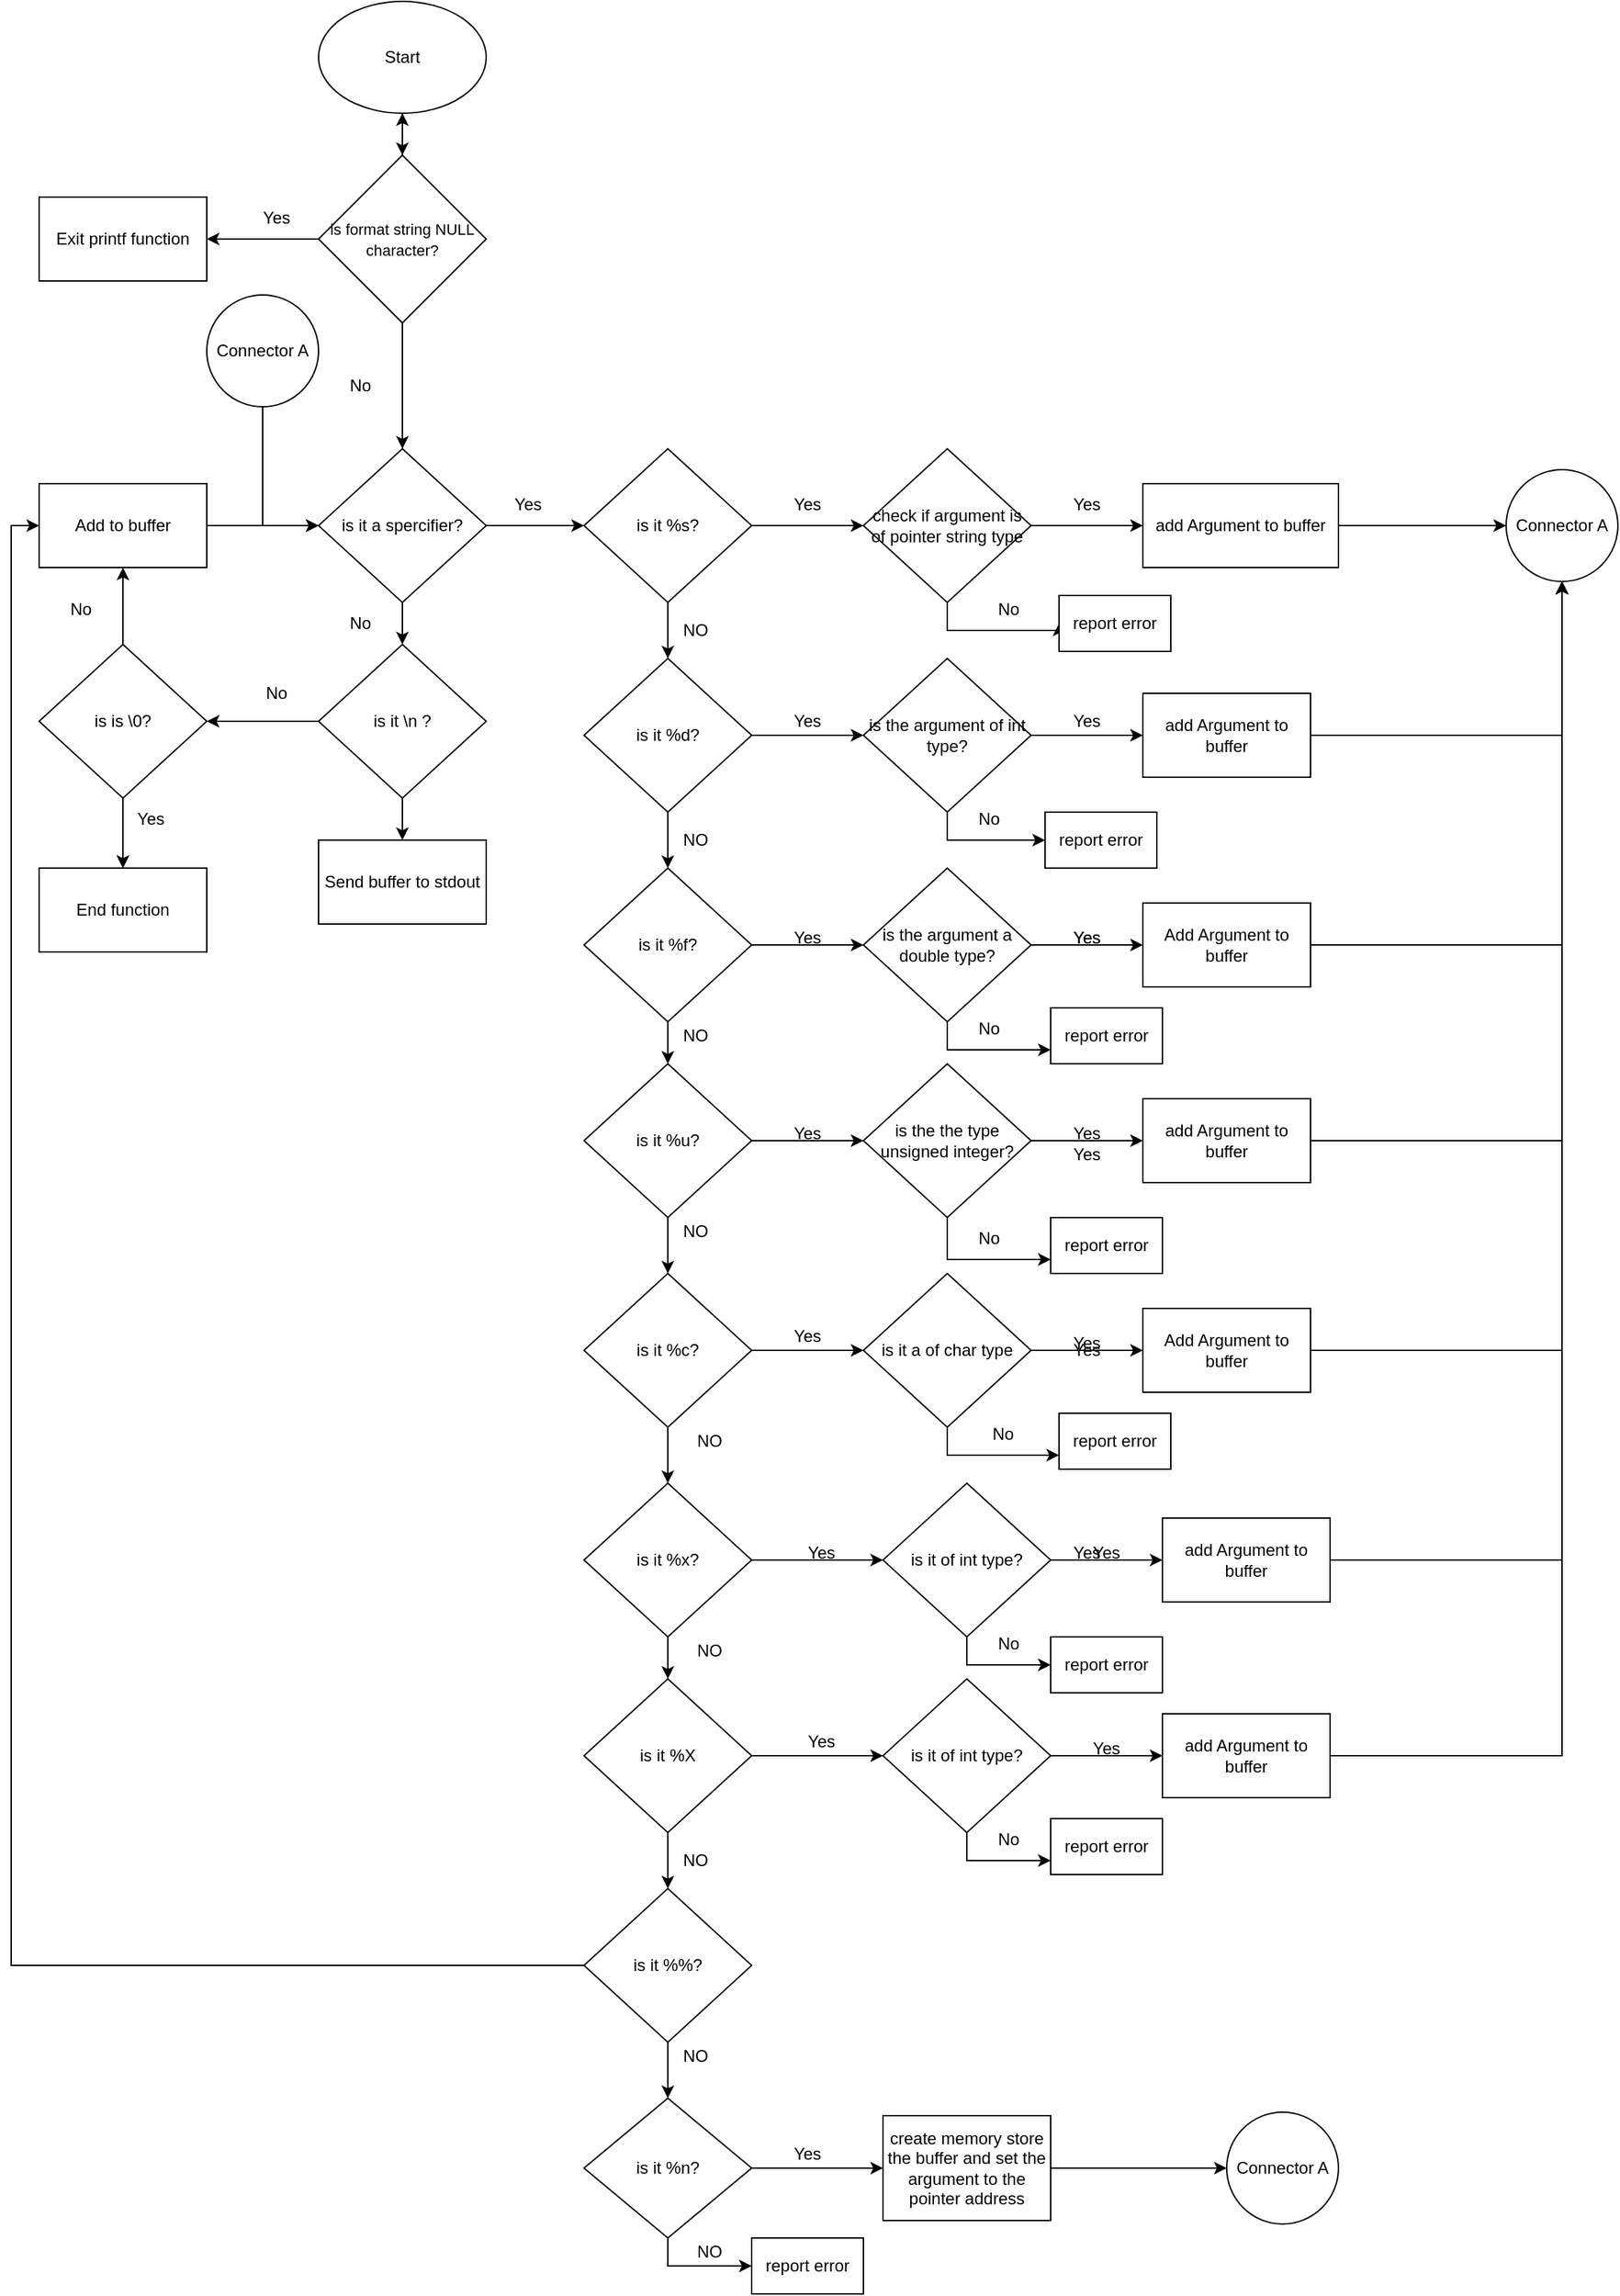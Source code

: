 <mxfile version="21.5.0" type="github">
  <diagram name="Page-1" id="Jt886_QvD0P6Ofsd677j">
    <mxGraphModel dx="1364" dy="795" grid="1" gridSize="10" guides="1" tooltips="1" connect="1" arrows="1" fold="1" page="1" pageScale="1" pageWidth="850" pageHeight="1100" math="0" shadow="0">
      <root>
        <mxCell id="0" />
        <mxCell id="1" parent="0" />
        <mxCell id="RAqRMx-kZ3DzzNGbXhLO-74" value="" style="edgeStyle=orthogonalEdgeStyle;rounded=0;orthogonalLoop=1;jettySize=auto;html=1;" edge="1" parent="1" source="RAqRMx-kZ3DzzNGbXhLO-2" target="RAqRMx-kZ3DzzNGbXhLO-73">
          <mxGeometry relative="1" as="geometry" />
        </mxCell>
        <mxCell id="RAqRMx-kZ3DzzNGbXhLO-2" value="Start" style="ellipse;whiteSpace=wrap;html=1;" vertex="1" parent="1">
          <mxGeometry x="270" y="80" width="120" height="80" as="geometry" />
        </mxCell>
        <mxCell id="RAqRMx-kZ3DzzNGbXhLO-38" value="" style="edgeStyle=orthogonalEdgeStyle;rounded=0;orthogonalLoop=1;jettySize=auto;html=1;" edge="1" parent="1" source="RAqRMx-kZ3DzzNGbXhLO-6" target="RAqRMx-kZ3DzzNGbXhLO-9">
          <mxGeometry relative="1" as="geometry" />
        </mxCell>
        <mxCell id="RAqRMx-kZ3DzzNGbXhLO-58" value="" style="edgeStyle=orthogonalEdgeStyle;rounded=0;orthogonalLoop=1;jettySize=auto;html=1;" edge="1" parent="1" source="RAqRMx-kZ3DzzNGbXhLO-6" target="RAqRMx-kZ3DzzNGbXhLO-57">
          <mxGeometry relative="1" as="geometry" />
        </mxCell>
        <mxCell id="RAqRMx-kZ3DzzNGbXhLO-6" value="is it %s?" style="rhombus;whiteSpace=wrap;html=1;rounded=0;" vertex="1" parent="1">
          <mxGeometry x="460" y="400" width="120" height="110" as="geometry" />
        </mxCell>
        <mxCell id="RAqRMx-kZ3DzzNGbXhLO-39" value="" style="edgeStyle=orthogonalEdgeStyle;rounded=0;orthogonalLoop=1;jettySize=auto;html=1;" edge="1" parent="1" source="RAqRMx-kZ3DzzNGbXhLO-9" target="RAqRMx-kZ3DzzNGbXhLO-10">
          <mxGeometry relative="1" as="geometry" />
        </mxCell>
        <mxCell id="RAqRMx-kZ3DzzNGbXhLO-63" value="" style="edgeStyle=orthogonalEdgeStyle;rounded=0;orthogonalLoop=1;jettySize=auto;html=1;" edge="1" parent="1" source="RAqRMx-kZ3DzzNGbXhLO-9" target="RAqRMx-kZ3DzzNGbXhLO-62">
          <mxGeometry relative="1" as="geometry" />
        </mxCell>
        <mxCell id="RAqRMx-kZ3DzzNGbXhLO-9" value="is it %d?" style="rhombus;whiteSpace=wrap;html=1;rounded=0;" vertex="1" parent="1">
          <mxGeometry x="460" y="550" width="120" height="110" as="geometry" />
        </mxCell>
        <mxCell id="RAqRMx-kZ3DzzNGbXhLO-40" value="" style="edgeStyle=orthogonalEdgeStyle;rounded=0;orthogonalLoop=1;jettySize=auto;html=1;" edge="1" parent="1" source="RAqRMx-kZ3DzzNGbXhLO-10" target="RAqRMx-kZ3DzzNGbXhLO-12">
          <mxGeometry relative="1" as="geometry" />
        </mxCell>
        <mxCell id="RAqRMx-kZ3DzzNGbXhLO-65" value="" style="edgeStyle=orthogonalEdgeStyle;rounded=0;orthogonalLoop=1;jettySize=auto;html=1;" edge="1" parent="1" source="RAqRMx-kZ3DzzNGbXhLO-10" target="RAqRMx-kZ3DzzNGbXhLO-64">
          <mxGeometry relative="1" as="geometry" />
        </mxCell>
        <mxCell id="RAqRMx-kZ3DzzNGbXhLO-10" value="is it %f?" style="rhombus;whiteSpace=wrap;html=1;rounded=0;" vertex="1" parent="1">
          <mxGeometry x="460" y="700" width="120" height="110" as="geometry" />
        </mxCell>
        <mxCell id="RAqRMx-kZ3DzzNGbXhLO-37" value="" style="edgeStyle=orthogonalEdgeStyle;rounded=0;orthogonalLoop=1;jettySize=auto;html=1;" edge="1" parent="1" source="RAqRMx-kZ3DzzNGbXhLO-12" target="RAqRMx-kZ3DzzNGbXhLO-36">
          <mxGeometry relative="1" as="geometry" />
        </mxCell>
        <mxCell id="RAqRMx-kZ3DzzNGbXhLO-67" value="" style="edgeStyle=orthogonalEdgeStyle;rounded=0;orthogonalLoop=1;jettySize=auto;html=1;" edge="1" parent="1" source="RAqRMx-kZ3DzzNGbXhLO-12" target="RAqRMx-kZ3DzzNGbXhLO-66">
          <mxGeometry relative="1" as="geometry" />
        </mxCell>
        <mxCell id="RAqRMx-kZ3DzzNGbXhLO-12" value="is it %u?" style="rhombus;whiteSpace=wrap;html=1;rounded=0;" vertex="1" parent="1">
          <mxGeometry x="460" y="840" width="120" height="110" as="geometry" />
        </mxCell>
        <mxCell id="RAqRMx-kZ3DzzNGbXhLO-18" value="" style="edgeStyle=orthogonalEdgeStyle;rounded=0;orthogonalLoop=1;jettySize=auto;html=1;" edge="1" parent="1" source="RAqRMx-kZ3DzzNGbXhLO-13" target="RAqRMx-kZ3DzzNGbXhLO-17">
          <mxGeometry relative="1" as="geometry" />
        </mxCell>
        <mxCell id="RAqRMx-kZ3DzzNGbXhLO-106" style="edgeStyle=orthogonalEdgeStyle;rounded=0;orthogonalLoop=1;jettySize=auto;html=1;exitX=1;exitY=0.5;exitDx=0;exitDy=0;entryX=0;entryY=0.5;entryDx=0;entryDy=0;" edge="1" parent="1" source="RAqRMx-kZ3DzzNGbXhLO-13" target="RAqRMx-kZ3DzzNGbXhLO-6">
          <mxGeometry relative="1" as="geometry" />
        </mxCell>
        <mxCell id="RAqRMx-kZ3DzzNGbXhLO-13" value="is it a spercifier?" style="rhombus;whiteSpace=wrap;html=1;rounded=0;" vertex="1" parent="1">
          <mxGeometry x="270" y="400" width="120" height="110" as="geometry" />
        </mxCell>
        <mxCell id="RAqRMx-kZ3DzzNGbXhLO-20" value="" style="edgeStyle=orthogonalEdgeStyle;rounded=0;orthogonalLoop=1;jettySize=auto;html=1;" edge="1" parent="1" source="RAqRMx-kZ3DzzNGbXhLO-17" target="RAqRMx-kZ3DzzNGbXhLO-19">
          <mxGeometry relative="1" as="geometry" />
        </mxCell>
        <mxCell id="RAqRMx-kZ3DzzNGbXhLO-34" value="" style="edgeStyle=orthogonalEdgeStyle;rounded=0;orthogonalLoop=1;jettySize=auto;html=1;" edge="1" parent="1" source="RAqRMx-kZ3DzzNGbXhLO-17" target="RAqRMx-kZ3DzzNGbXhLO-33">
          <mxGeometry relative="1" as="geometry" />
        </mxCell>
        <mxCell id="RAqRMx-kZ3DzzNGbXhLO-17" value="&lt;div&gt;is it \n ?&lt;/div&gt;" style="rhombus;whiteSpace=wrap;html=1;rounded=0;" vertex="1" parent="1">
          <mxGeometry x="270" y="540" width="120" height="110" as="geometry" />
        </mxCell>
        <mxCell id="RAqRMx-kZ3DzzNGbXhLO-24" value="" style="edgeStyle=orthogonalEdgeStyle;rounded=0;orthogonalLoop=1;jettySize=auto;html=1;" edge="1" parent="1" source="RAqRMx-kZ3DzzNGbXhLO-19" target="RAqRMx-kZ3DzzNGbXhLO-23">
          <mxGeometry relative="1" as="geometry" />
        </mxCell>
        <mxCell id="RAqRMx-kZ3DzzNGbXhLO-30" value="" style="edgeStyle=orthogonalEdgeStyle;rounded=0;orthogonalLoop=1;jettySize=auto;html=1;" edge="1" parent="1" source="RAqRMx-kZ3DzzNGbXhLO-19" target="RAqRMx-kZ3DzzNGbXhLO-29">
          <mxGeometry relative="1" as="geometry" />
        </mxCell>
        <mxCell id="RAqRMx-kZ3DzzNGbXhLO-88" value="" style="edgeStyle=orthogonalEdgeStyle;rounded=0;orthogonalLoop=1;jettySize=auto;html=1;" edge="1" parent="1" source="RAqRMx-kZ3DzzNGbXhLO-19" target="RAqRMx-kZ3DzzNGbXhLO-29">
          <mxGeometry relative="1" as="geometry" />
        </mxCell>
        <mxCell id="RAqRMx-kZ3DzzNGbXhLO-19" value="is is \0?" style="rhombus;whiteSpace=wrap;html=1;rounded=0;" vertex="1" parent="1">
          <mxGeometry x="70" y="540" width="120" height="110" as="geometry" />
        </mxCell>
        <mxCell id="RAqRMx-kZ3DzzNGbXhLO-22" value="No" style="text;html=1;strokeColor=none;fillColor=none;align=center;verticalAlign=middle;whiteSpace=wrap;rounded=0;" vertex="1" parent="1">
          <mxGeometry x="270" y="510" width="60" height="30" as="geometry" />
        </mxCell>
        <mxCell id="RAqRMx-kZ3DzzNGbXhLO-25" value="" style="edgeStyle=orthogonalEdgeStyle;rounded=0;orthogonalLoop=1;jettySize=auto;html=1;" edge="1" parent="1" source="RAqRMx-kZ3DzzNGbXhLO-23" target="RAqRMx-kZ3DzzNGbXhLO-13">
          <mxGeometry relative="1" as="geometry" />
        </mxCell>
        <mxCell id="RAqRMx-kZ3DzzNGbXhLO-23" value="Add to buffer" style="rounded=0;whiteSpace=wrap;html=1;" vertex="1" parent="1">
          <mxGeometry x="70" y="425" width="120" height="60" as="geometry" />
        </mxCell>
        <mxCell id="RAqRMx-kZ3DzzNGbXhLO-26" value="No" style="text;html=1;strokeColor=none;fillColor=none;align=center;verticalAlign=middle;whiteSpace=wrap;rounded=0;" vertex="1" parent="1">
          <mxGeometry x="210" y="560" width="60" height="30" as="geometry" />
        </mxCell>
        <mxCell id="RAqRMx-kZ3DzzNGbXhLO-29" value="End function" style="whiteSpace=wrap;html=1;rounded=0;" vertex="1" parent="1">
          <mxGeometry x="70" y="700" width="120" height="60" as="geometry" />
        </mxCell>
        <mxCell id="RAqRMx-kZ3DzzNGbXhLO-31" value="Yes" style="text;html=1;strokeColor=none;fillColor=none;align=center;verticalAlign=middle;whiteSpace=wrap;rounded=0;" vertex="1" parent="1">
          <mxGeometry x="120" y="650" width="60" height="30" as="geometry" />
        </mxCell>
        <mxCell id="RAqRMx-kZ3DzzNGbXhLO-32" value="No" style="text;html=1;strokeColor=none;fillColor=none;align=center;verticalAlign=middle;whiteSpace=wrap;rounded=0;" vertex="1" parent="1">
          <mxGeometry x="70" y="500" width="60" height="30" as="geometry" />
        </mxCell>
        <mxCell id="RAqRMx-kZ3DzzNGbXhLO-33" value="Send buffer to stdout" style="whiteSpace=wrap;html=1;rounded=0;" vertex="1" parent="1">
          <mxGeometry x="270" y="680" width="120" height="60" as="geometry" />
        </mxCell>
        <mxCell id="RAqRMx-kZ3DzzNGbXhLO-42" value="" style="edgeStyle=orthogonalEdgeStyle;rounded=0;orthogonalLoop=1;jettySize=auto;html=1;" edge="1" parent="1" source="RAqRMx-kZ3DzzNGbXhLO-36" target="RAqRMx-kZ3DzzNGbXhLO-41">
          <mxGeometry relative="1" as="geometry" />
        </mxCell>
        <mxCell id="RAqRMx-kZ3DzzNGbXhLO-91" value="" style="edgeStyle=orthogonalEdgeStyle;rounded=0;orthogonalLoop=1;jettySize=auto;html=1;" edge="1" parent="1" source="RAqRMx-kZ3DzzNGbXhLO-36" target="RAqRMx-kZ3DzzNGbXhLO-90">
          <mxGeometry relative="1" as="geometry" />
        </mxCell>
        <mxCell id="RAqRMx-kZ3DzzNGbXhLO-36" value="is it %c?" style="rhombus;whiteSpace=wrap;html=1;rounded=0;" vertex="1" parent="1">
          <mxGeometry x="460" y="990" width="120" height="110" as="geometry" />
        </mxCell>
        <mxCell id="RAqRMx-kZ3DzzNGbXhLO-44" value="" style="edgeStyle=orthogonalEdgeStyle;rounded=0;orthogonalLoop=1;jettySize=auto;html=1;" edge="1" parent="1" source="RAqRMx-kZ3DzzNGbXhLO-41" target="RAqRMx-kZ3DzzNGbXhLO-43">
          <mxGeometry relative="1" as="geometry" />
        </mxCell>
        <mxCell id="RAqRMx-kZ3DzzNGbXhLO-93" value="" style="edgeStyle=orthogonalEdgeStyle;rounded=0;orthogonalLoop=1;jettySize=auto;html=1;" edge="1" parent="1" source="RAqRMx-kZ3DzzNGbXhLO-41" target="RAqRMx-kZ3DzzNGbXhLO-92">
          <mxGeometry relative="1" as="geometry" />
        </mxCell>
        <mxCell id="RAqRMx-kZ3DzzNGbXhLO-41" value="is it %x?" style="rhombus;whiteSpace=wrap;html=1;rounded=0;" vertex="1" parent="1">
          <mxGeometry x="460" y="1140" width="120" height="110" as="geometry" />
        </mxCell>
        <mxCell id="RAqRMx-kZ3DzzNGbXhLO-46" value="" style="edgeStyle=orthogonalEdgeStyle;rounded=0;orthogonalLoop=1;jettySize=auto;html=1;" edge="1" parent="1" source="RAqRMx-kZ3DzzNGbXhLO-43" target="RAqRMx-kZ3DzzNGbXhLO-45">
          <mxGeometry relative="1" as="geometry" />
        </mxCell>
        <mxCell id="RAqRMx-kZ3DzzNGbXhLO-95" value="" style="edgeStyle=orthogonalEdgeStyle;rounded=0;orthogonalLoop=1;jettySize=auto;html=1;" edge="1" parent="1" source="RAqRMx-kZ3DzzNGbXhLO-43" target="RAqRMx-kZ3DzzNGbXhLO-94">
          <mxGeometry relative="1" as="geometry" />
        </mxCell>
        <mxCell id="RAqRMx-kZ3DzzNGbXhLO-43" value="is it %X" style="rhombus;whiteSpace=wrap;html=1;rounded=0;" vertex="1" parent="1">
          <mxGeometry x="460" y="1280" width="120" height="110" as="geometry" />
        </mxCell>
        <mxCell id="RAqRMx-kZ3DzzNGbXhLO-48" value="" style="edgeStyle=orthogonalEdgeStyle;rounded=0;orthogonalLoop=1;jettySize=auto;html=1;" edge="1" parent="1" source="RAqRMx-kZ3DzzNGbXhLO-45" target="RAqRMx-kZ3DzzNGbXhLO-47">
          <mxGeometry relative="1" as="geometry" />
        </mxCell>
        <mxCell id="RAqRMx-kZ3DzzNGbXhLO-190" style="edgeStyle=orthogonalEdgeStyle;rounded=0;orthogonalLoop=1;jettySize=auto;html=1;exitX=0;exitY=0.5;exitDx=0;exitDy=0;entryX=0;entryY=0.5;entryDx=0;entryDy=0;" edge="1" parent="1" source="RAqRMx-kZ3DzzNGbXhLO-45" target="RAqRMx-kZ3DzzNGbXhLO-23">
          <mxGeometry relative="1" as="geometry" />
        </mxCell>
        <mxCell id="RAqRMx-kZ3DzzNGbXhLO-45" value="is it %%?" style="rhombus;whiteSpace=wrap;html=1;rounded=0;" vertex="1" parent="1">
          <mxGeometry x="460" y="1430" width="120" height="110" as="geometry" />
        </mxCell>
        <mxCell id="RAqRMx-kZ3DzzNGbXhLO-99" value="" style="edgeStyle=orthogonalEdgeStyle;rounded=0;orthogonalLoop=1;jettySize=auto;html=1;" edge="1" parent="1" source="RAqRMx-kZ3DzzNGbXhLO-47" target="RAqRMx-kZ3DzzNGbXhLO-98">
          <mxGeometry relative="1" as="geometry" />
        </mxCell>
        <mxCell id="RAqRMx-kZ3DzzNGbXhLO-176" style="edgeStyle=orthogonalEdgeStyle;rounded=0;orthogonalLoop=1;jettySize=auto;html=1;exitX=0.5;exitY=1;exitDx=0;exitDy=0;entryX=0;entryY=0.5;entryDx=0;entryDy=0;" edge="1" parent="1" source="RAqRMx-kZ3DzzNGbXhLO-47" target="RAqRMx-kZ3DzzNGbXhLO-175">
          <mxGeometry relative="1" as="geometry" />
        </mxCell>
        <mxCell id="RAqRMx-kZ3DzzNGbXhLO-47" value="is it %n?" style="rhombus;whiteSpace=wrap;html=1;rounded=0;" vertex="1" parent="1">
          <mxGeometry x="460" y="1580" width="120" height="100" as="geometry" />
        </mxCell>
        <mxCell id="RAqRMx-kZ3DzzNGbXhLO-49" value="NO" style="rhombus;whiteSpace=wrap;html=1;fillColor=none;strokeColor=none;gradientColor=none;rounded=0;" vertex="1" parent="1">
          <mxGeometry x="510" y="520" width="60" height="20" as="geometry" />
        </mxCell>
        <mxCell id="RAqRMx-kZ3DzzNGbXhLO-50" value="NO" style="rhombus;whiteSpace=wrap;html=1;fillColor=none;strokeColor=none;gradientColor=none;rounded=0;" vertex="1" parent="1">
          <mxGeometry x="510" y="670" width="60" height="20" as="geometry" />
        </mxCell>
        <mxCell id="RAqRMx-kZ3DzzNGbXhLO-51" value="NO" style="rhombus;whiteSpace=wrap;html=1;fillColor=none;strokeColor=none;gradientColor=none;rounded=0;" vertex="1" parent="1">
          <mxGeometry x="510" y="810" width="60" height="20" as="geometry" />
        </mxCell>
        <mxCell id="RAqRMx-kZ3DzzNGbXhLO-52" value="NO" style="rhombus;whiteSpace=wrap;html=1;fillColor=none;strokeColor=none;gradientColor=none;rounded=0;" vertex="1" parent="1">
          <mxGeometry x="510" y="950" width="60" height="20" as="geometry" />
        </mxCell>
        <mxCell id="RAqRMx-kZ3DzzNGbXhLO-53" value="NO" style="rhombus;whiteSpace=wrap;html=1;fillColor=none;strokeColor=none;gradientColor=none;rounded=0;" vertex="1" parent="1">
          <mxGeometry x="520" y="1100" width="60" height="20" as="geometry" />
        </mxCell>
        <mxCell id="RAqRMx-kZ3DzzNGbXhLO-54" value="NO" style="rhombus;whiteSpace=wrap;html=1;fillColor=none;strokeColor=none;gradientColor=none;rounded=0;" vertex="1" parent="1">
          <mxGeometry x="520" y="1250" width="60" height="20" as="geometry" />
        </mxCell>
        <mxCell id="RAqRMx-kZ3DzzNGbXhLO-55" value="NO" style="rhombus;whiteSpace=wrap;html=1;fillColor=none;strokeColor=none;gradientColor=none;rounded=0;" vertex="1" parent="1">
          <mxGeometry x="510" y="1400" width="60" height="20" as="geometry" />
        </mxCell>
        <mxCell id="RAqRMx-kZ3DzzNGbXhLO-56" value="NO" style="rhombus;whiteSpace=wrap;html=1;fillColor=none;strokeColor=none;gradientColor=none;rounded=0;" vertex="1" parent="1">
          <mxGeometry x="510" y="1540" width="60" height="20" as="geometry" />
        </mxCell>
        <mxCell id="RAqRMx-kZ3DzzNGbXhLO-111" style="edgeStyle=orthogonalEdgeStyle;rounded=0;orthogonalLoop=1;jettySize=auto;html=1;exitX=0.5;exitY=1;exitDx=0;exitDy=0;entryX=0;entryY=0.5;entryDx=0;entryDy=0;" edge="1" parent="1" source="RAqRMx-kZ3DzzNGbXhLO-57" target="RAqRMx-kZ3DzzNGbXhLO-110">
          <mxGeometry relative="1" as="geometry">
            <mxPoint x="770" y="530" as="targetPoint" />
          </mxGeometry>
        </mxCell>
        <mxCell id="RAqRMx-kZ3DzzNGbXhLO-140" value="" style="edgeStyle=orthogonalEdgeStyle;rounded=0;orthogonalLoop=1;jettySize=auto;html=1;" edge="1" parent="1" source="RAqRMx-kZ3DzzNGbXhLO-57" target="RAqRMx-kZ3DzzNGbXhLO-139">
          <mxGeometry relative="1" as="geometry" />
        </mxCell>
        <mxCell id="RAqRMx-kZ3DzzNGbXhLO-57" value="check if argument is of pointer string type" style="rhombus;whiteSpace=wrap;html=1;rounded=0;" vertex="1" parent="1">
          <mxGeometry x="660" y="400" width="120" height="110" as="geometry" />
        </mxCell>
        <mxCell id="RAqRMx-kZ3DzzNGbXhLO-61" value="Yes" style="text;html=1;strokeColor=none;fillColor=none;align=center;verticalAlign=middle;whiteSpace=wrap;rounded=0;" vertex="1" parent="1">
          <mxGeometry x="590" y="430" width="60" height="20" as="geometry" />
        </mxCell>
        <mxCell id="RAqRMx-kZ3DzzNGbXhLO-123" style="edgeStyle=orthogonalEdgeStyle;rounded=0;orthogonalLoop=1;jettySize=auto;html=1;exitX=0.5;exitY=1;exitDx=0;exitDy=0;" edge="1" parent="1" source="RAqRMx-kZ3DzzNGbXhLO-62" target="RAqRMx-kZ3DzzNGbXhLO-112">
          <mxGeometry relative="1" as="geometry" />
        </mxCell>
        <mxCell id="RAqRMx-kZ3DzzNGbXhLO-142" value="" style="edgeStyle=orthogonalEdgeStyle;rounded=0;orthogonalLoop=1;jettySize=auto;html=1;" edge="1" parent="1" source="RAqRMx-kZ3DzzNGbXhLO-62" target="RAqRMx-kZ3DzzNGbXhLO-141">
          <mxGeometry relative="1" as="geometry" />
        </mxCell>
        <mxCell id="RAqRMx-kZ3DzzNGbXhLO-62" value="is the argument of int type?" style="rhombus;whiteSpace=wrap;html=1;rounded=0;" vertex="1" parent="1">
          <mxGeometry x="660" y="550" width="120" height="110" as="geometry" />
        </mxCell>
        <mxCell id="RAqRMx-kZ3DzzNGbXhLO-122" style="edgeStyle=orthogonalEdgeStyle;rounded=0;orthogonalLoop=1;jettySize=auto;html=1;exitX=0.5;exitY=1;exitDx=0;exitDy=0;entryX=0;entryY=0.75;entryDx=0;entryDy=0;" edge="1" parent="1" source="RAqRMx-kZ3DzzNGbXhLO-64" target="RAqRMx-kZ3DzzNGbXhLO-114">
          <mxGeometry relative="1" as="geometry" />
        </mxCell>
        <mxCell id="RAqRMx-kZ3DzzNGbXhLO-145" value="" style="edgeStyle=orthogonalEdgeStyle;rounded=0;orthogonalLoop=1;jettySize=auto;html=1;" edge="1" parent="1" source="RAqRMx-kZ3DzzNGbXhLO-64" target="RAqRMx-kZ3DzzNGbXhLO-144">
          <mxGeometry relative="1" as="geometry" />
        </mxCell>
        <mxCell id="RAqRMx-kZ3DzzNGbXhLO-64" value="is the argument a double type?" style="rhombus;whiteSpace=wrap;html=1;rounded=0;" vertex="1" parent="1">
          <mxGeometry x="660" y="700" width="120" height="110" as="geometry" />
        </mxCell>
        <mxCell id="RAqRMx-kZ3DzzNGbXhLO-121" style="edgeStyle=orthogonalEdgeStyle;rounded=0;orthogonalLoop=1;jettySize=auto;html=1;exitX=0.5;exitY=1;exitDx=0;exitDy=0;entryX=0;entryY=0.75;entryDx=0;entryDy=0;" edge="1" parent="1" source="RAqRMx-kZ3DzzNGbXhLO-66" target="RAqRMx-kZ3DzzNGbXhLO-115">
          <mxGeometry relative="1" as="geometry" />
        </mxCell>
        <mxCell id="RAqRMx-kZ3DzzNGbXhLO-147" value="" style="edgeStyle=orthogonalEdgeStyle;rounded=0;orthogonalLoop=1;jettySize=auto;html=1;" edge="1" parent="1" source="RAqRMx-kZ3DzzNGbXhLO-66" target="RAqRMx-kZ3DzzNGbXhLO-146">
          <mxGeometry relative="1" as="geometry" />
        </mxCell>
        <mxCell id="RAqRMx-kZ3DzzNGbXhLO-66" value="is the the type unsigned integer?" style="rhombus;whiteSpace=wrap;html=1;rounded=0;" vertex="1" parent="1">
          <mxGeometry x="660" y="840" width="120" height="110" as="geometry" />
        </mxCell>
        <mxCell id="RAqRMx-kZ3DzzNGbXhLO-76" value="" style="edgeStyle=orthogonalEdgeStyle;rounded=0;orthogonalLoop=1;jettySize=auto;html=1;" edge="1" parent="1" source="RAqRMx-kZ3DzzNGbXhLO-73" target="RAqRMx-kZ3DzzNGbXhLO-75">
          <mxGeometry relative="1" as="geometry" />
        </mxCell>
        <mxCell id="RAqRMx-kZ3DzzNGbXhLO-77" value="" style="edgeStyle=orthogonalEdgeStyle;rounded=0;orthogonalLoop=1;jettySize=auto;html=1;" edge="1" parent="1" source="RAqRMx-kZ3DzzNGbXhLO-73" target="RAqRMx-kZ3DzzNGbXhLO-13">
          <mxGeometry relative="1" as="geometry" />
        </mxCell>
        <mxCell id="RAqRMx-kZ3DzzNGbXhLO-86" value="" style="edgeStyle=orthogonalEdgeStyle;rounded=0;orthogonalLoop=1;jettySize=auto;html=1;" edge="1" parent="1" source="RAqRMx-kZ3DzzNGbXhLO-73" target="RAqRMx-kZ3DzzNGbXhLO-2">
          <mxGeometry relative="1" as="geometry" />
        </mxCell>
        <mxCell id="RAqRMx-kZ3DzzNGbXhLO-73" value="&lt;div align=&quot;center&quot;&gt;&lt;font style=&quot;font-size: 11px;&quot;&gt;is format string NULL character?&lt;/font&gt;&lt;/div&gt;" style="rhombus;whiteSpace=wrap;html=1;align=center;" vertex="1" parent="1">
          <mxGeometry x="270" y="190" width="120" height="120" as="geometry" />
        </mxCell>
        <mxCell id="RAqRMx-kZ3DzzNGbXhLO-75" value="Exit printf function" style="whiteSpace=wrap;html=1;" vertex="1" parent="1">
          <mxGeometry x="70" y="220" width="120" height="60" as="geometry" />
        </mxCell>
        <mxCell id="RAqRMx-kZ3DzzNGbXhLO-120" style="edgeStyle=orthogonalEdgeStyle;rounded=0;orthogonalLoop=1;jettySize=auto;html=1;exitX=0.5;exitY=1;exitDx=0;exitDy=0;entryX=0;entryY=0.75;entryDx=0;entryDy=0;" edge="1" parent="1" source="RAqRMx-kZ3DzzNGbXhLO-90" target="RAqRMx-kZ3DzzNGbXhLO-116">
          <mxGeometry relative="1" as="geometry" />
        </mxCell>
        <mxCell id="RAqRMx-kZ3DzzNGbXhLO-149" value="" style="edgeStyle=orthogonalEdgeStyle;rounded=0;orthogonalLoop=1;jettySize=auto;html=1;" edge="1" parent="1" source="RAqRMx-kZ3DzzNGbXhLO-90" target="RAqRMx-kZ3DzzNGbXhLO-148">
          <mxGeometry relative="1" as="geometry" />
        </mxCell>
        <mxCell id="RAqRMx-kZ3DzzNGbXhLO-90" value="is it a of char type" style="rhombus;whiteSpace=wrap;html=1;rounded=0;aspect=fixed;" vertex="1" parent="1">
          <mxGeometry x="660" y="990" width="120" height="110" as="geometry" />
        </mxCell>
        <mxCell id="RAqRMx-kZ3DzzNGbXhLO-119" style="edgeStyle=orthogonalEdgeStyle;rounded=0;orthogonalLoop=1;jettySize=auto;html=1;exitX=0.5;exitY=1;exitDx=0;exitDy=0;entryX=0;entryY=0.5;entryDx=0;entryDy=0;" edge="1" parent="1" source="RAqRMx-kZ3DzzNGbXhLO-92" target="RAqRMx-kZ3DzzNGbXhLO-117">
          <mxGeometry relative="1" as="geometry" />
        </mxCell>
        <mxCell id="RAqRMx-kZ3DzzNGbXhLO-151" value="" style="edgeStyle=orthogonalEdgeStyle;rounded=0;orthogonalLoop=1;jettySize=auto;html=1;" edge="1" parent="1" source="RAqRMx-kZ3DzzNGbXhLO-92" target="RAqRMx-kZ3DzzNGbXhLO-150">
          <mxGeometry relative="1" as="geometry" />
        </mxCell>
        <mxCell id="RAqRMx-kZ3DzzNGbXhLO-92" value="&lt;div&gt;is it of int type?&lt;/div&gt;" style="rhombus;whiteSpace=wrap;html=1;rounded=0;aspect=fixed;" vertex="1" parent="1">
          <mxGeometry x="674" y="1140" width="120" height="110" as="geometry" />
        </mxCell>
        <mxCell id="RAqRMx-kZ3DzzNGbXhLO-125" style="edgeStyle=orthogonalEdgeStyle;rounded=0;orthogonalLoop=1;jettySize=auto;html=1;exitX=0.5;exitY=1;exitDx=0;exitDy=0;entryX=0;entryY=0.75;entryDx=0;entryDy=0;" edge="1" parent="1" source="RAqRMx-kZ3DzzNGbXhLO-94" target="RAqRMx-kZ3DzzNGbXhLO-124">
          <mxGeometry relative="1" as="geometry" />
        </mxCell>
        <mxCell id="RAqRMx-kZ3DzzNGbXhLO-153" value="" style="edgeStyle=orthogonalEdgeStyle;rounded=0;orthogonalLoop=1;jettySize=auto;html=1;" edge="1" parent="1" source="RAqRMx-kZ3DzzNGbXhLO-94" target="RAqRMx-kZ3DzzNGbXhLO-152">
          <mxGeometry relative="1" as="geometry" />
        </mxCell>
        <mxCell id="RAqRMx-kZ3DzzNGbXhLO-94" value="is it of int type?" style="rhombus;whiteSpace=wrap;html=1;rounded=0;aspect=fixed;" vertex="1" parent="1">
          <mxGeometry x="674" y="1280" width="120" height="110" as="geometry" />
        </mxCell>
        <mxCell id="RAqRMx-kZ3DzzNGbXhLO-166" style="edgeStyle=orthogonalEdgeStyle;rounded=0;orthogonalLoop=1;jettySize=auto;html=1;exitX=1;exitY=0.5;exitDx=0;exitDy=0;entryX=0;entryY=0.5;entryDx=0;entryDy=0;" edge="1" parent="1" source="RAqRMx-kZ3DzzNGbXhLO-98" target="RAqRMx-kZ3DzzNGbXhLO-165">
          <mxGeometry relative="1" as="geometry" />
        </mxCell>
        <mxCell id="RAqRMx-kZ3DzzNGbXhLO-98" value="create memory store the buffer and set the argument to the pointer address" style="rounded=0;whiteSpace=wrap;html=1;" vertex="1" parent="1">
          <mxGeometry x="674" y="1592.5" width="120" height="75" as="geometry" />
        </mxCell>
        <mxCell id="RAqRMx-kZ3DzzNGbXhLO-105" value="No" style="text;html=1;strokeColor=none;fillColor=none;align=center;verticalAlign=middle;whiteSpace=wrap;rounded=0;" vertex="1" parent="1">
          <mxGeometry x="270" y="340" width="60" height="30" as="geometry" />
        </mxCell>
        <mxCell id="RAqRMx-kZ3DzzNGbXhLO-107" value="Yes" style="text;html=1;strokeColor=none;fillColor=none;align=center;verticalAlign=middle;whiteSpace=wrap;rounded=0;" vertex="1" parent="1">
          <mxGeometry x="390" y="425" width="60" height="30" as="geometry" />
        </mxCell>
        <mxCell id="RAqRMx-kZ3DzzNGbXhLO-110" value="report error" style="rounded=0;whiteSpace=wrap;html=1;" vertex="1" parent="1">
          <mxGeometry x="800" y="505" width="80" height="40" as="geometry" />
        </mxCell>
        <mxCell id="RAqRMx-kZ3DzzNGbXhLO-112" value="report error" style="rounded=0;whiteSpace=wrap;html=1;" vertex="1" parent="1">
          <mxGeometry x="790" y="660" width="80" height="40" as="geometry" />
        </mxCell>
        <mxCell id="RAqRMx-kZ3DzzNGbXhLO-114" value="report error" style="rounded=0;whiteSpace=wrap;html=1;" vertex="1" parent="1">
          <mxGeometry x="794" y="800" width="80" height="40" as="geometry" />
        </mxCell>
        <mxCell id="RAqRMx-kZ3DzzNGbXhLO-115" value="report error" style="rounded=0;whiteSpace=wrap;html=1;" vertex="1" parent="1">
          <mxGeometry x="794" y="950" width="80" height="40" as="geometry" />
        </mxCell>
        <mxCell id="RAqRMx-kZ3DzzNGbXhLO-116" value="report error" style="rounded=0;whiteSpace=wrap;html=1;" vertex="1" parent="1">
          <mxGeometry x="800" y="1090" width="80" height="40" as="geometry" />
        </mxCell>
        <mxCell id="RAqRMx-kZ3DzzNGbXhLO-117" value="report error" style="rounded=0;whiteSpace=wrap;html=1;" vertex="1" parent="1">
          <mxGeometry x="794" y="1250" width="80" height="40" as="geometry" />
        </mxCell>
        <mxCell id="RAqRMx-kZ3DzzNGbXhLO-124" value="report error" style="rounded=0;whiteSpace=wrap;html=1;" vertex="1" parent="1">
          <mxGeometry x="794" y="1380" width="80" height="40" as="geometry" />
        </mxCell>
        <mxCell id="RAqRMx-kZ3DzzNGbXhLO-126" value="No" style="text;html=1;strokeColor=none;fillColor=none;align=center;verticalAlign=middle;whiteSpace=wrap;rounded=0;" vertex="1" parent="1">
          <mxGeometry x="734" y="500" width="60" height="30" as="geometry" />
        </mxCell>
        <mxCell id="RAqRMx-kZ3DzzNGbXhLO-128" value="No" style="text;html=1;strokeColor=none;fillColor=none;align=center;verticalAlign=middle;whiteSpace=wrap;rounded=0;" vertex="1" parent="1">
          <mxGeometry x="720" y="650" width="60" height="30" as="geometry" />
        </mxCell>
        <mxCell id="RAqRMx-kZ3DzzNGbXhLO-129" value="No" style="text;html=1;strokeColor=none;fillColor=none;align=center;verticalAlign=middle;whiteSpace=wrap;rounded=0;" vertex="1" parent="1">
          <mxGeometry x="720" y="800" width="60" height="30" as="geometry" />
        </mxCell>
        <mxCell id="RAqRMx-kZ3DzzNGbXhLO-130" value="No" style="text;html=1;strokeColor=none;fillColor=none;align=center;verticalAlign=middle;whiteSpace=wrap;rounded=0;" vertex="1" parent="1">
          <mxGeometry x="720" y="950" width="60" height="30" as="geometry" />
        </mxCell>
        <mxCell id="RAqRMx-kZ3DzzNGbXhLO-131" value="No" style="text;html=1;strokeColor=none;fillColor=none;align=center;verticalAlign=middle;whiteSpace=wrap;rounded=0;" vertex="1" parent="1">
          <mxGeometry x="730" y="1090" width="60" height="30" as="geometry" />
        </mxCell>
        <mxCell id="RAqRMx-kZ3DzzNGbXhLO-132" value="No" style="text;html=1;strokeColor=none;fillColor=none;align=center;verticalAlign=middle;whiteSpace=wrap;rounded=0;" vertex="1" parent="1">
          <mxGeometry x="734" y="1240" width="60" height="30" as="geometry" />
        </mxCell>
        <mxCell id="RAqRMx-kZ3DzzNGbXhLO-133" value="No" style="text;html=1;strokeColor=none;fillColor=none;align=center;verticalAlign=middle;whiteSpace=wrap;rounded=0;" vertex="1" parent="1">
          <mxGeometry x="734" y="1380" width="60" height="30" as="geometry" />
        </mxCell>
        <mxCell id="RAqRMx-kZ3DzzNGbXhLO-155" style="edgeStyle=orthogonalEdgeStyle;rounded=0;orthogonalLoop=1;jettySize=auto;html=1;exitX=0.5;exitY=1;exitDx=0;exitDy=0;entryX=0;entryY=0.5;entryDx=0;entryDy=0;" edge="1" parent="1" source="RAqRMx-kZ3DzzNGbXhLO-134" target="RAqRMx-kZ3DzzNGbXhLO-13">
          <mxGeometry relative="1" as="geometry" />
        </mxCell>
        <mxCell id="RAqRMx-kZ3DzzNGbXhLO-134" value="Connector A" style="ellipse;whiteSpace=wrap;html=1;aspect=fixed;" vertex="1" parent="1">
          <mxGeometry x="190" y="290" width="80" height="80" as="geometry" />
        </mxCell>
        <mxCell id="RAqRMx-kZ3DzzNGbXhLO-136" value="Connector A" style="ellipse;whiteSpace=wrap;html=1;aspect=fixed;" vertex="1" parent="1">
          <mxGeometry x="1120" y="415" width="80" height="80" as="geometry" />
        </mxCell>
        <mxCell id="RAqRMx-kZ3DzzNGbXhLO-156" style="edgeStyle=orthogonalEdgeStyle;rounded=0;orthogonalLoop=1;jettySize=auto;html=1;exitX=1;exitY=0.5;exitDx=0;exitDy=0;entryX=0;entryY=0.5;entryDx=0;entryDy=0;" edge="1" parent="1" source="RAqRMx-kZ3DzzNGbXhLO-139" target="RAqRMx-kZ3DzzNGbXhLO-136">
          <mxGeometry relative="1" as="geometry" />
        </mxCell>
        <mxCell id="RAqRMx-kZ3DzzNGbXhLO-139" value="add Argument to buffer" style="whiteSpace=wrap;html=1;rounded=0;" vertex="1" parent="1">
          <mxGeometry x="860" y="425" width="140" height="60" as="geometry" />
        </mxCell>
        <mxCell id="RAqRMx-kZ3DzzNGbXhLO-157" style="edgeStyle=orthogonalEdgeStyle;rounded=0;orthogonalLoop=1;jettySize=auto;html=1;exitX=1;exitY=0.5;exitDx=0;exitDy=0;entryX=0.5;entryY=1;entryDx=0;entryDy=0;" edge="1" parent="1" source="RAqRMx-kZ3DzzNGbXhLO-141" target="RAqRMx-kZ3DzzNGbXhLO-136">
          <mxGeometry relative="1" as="geometry" />
        </mxCell>
        <mxCell id="RAqRMx-kZ3DzzNGbXhLO-141" value="&lt;div&gt;add Argument to buffer&lt;/div&gt;" style="whiteSpace=wrap;html=1;rounded=0;" vertex="1" parent="1">
          <mxGeometry x="860" y="575" width="120" height="60" as="geometry" />
        </mxCell>
        <mxCell id="RAqRMx-kZ3DzzNGbXhLO-158" style="edgeStyle=orthogonalEdgeStyle;rounded=0;orthogonalLoop=1;jettySize=auto;html=1;exitX=1;exitY=0.5;exitDx=0;exitDy=0;entryX=0.5;entryY=1;entryDx=0;entryDy=0;" edge="1" parent="1" source="RAqRMx-kZ3DzzNGbXhLO-144" target="RAqRMx-kZ3DzzNGbXhLO-136">
          <mxGeometry relative="1" as="geometry" />
        </mxCell>
        <mxCell id="RAqRMx-kZ3DzzNGbXhLO-144" value="Add Argument to buffer" style="whiteSpace=wrap;html=1;rounded=0;" vertex="1" parent="1">
          <mxGeometry x="860" y="725" width="120" height="60" as="geometry" />
        </mxCell>
        <mxCell id="RAqRMx-kZ3DzzNGbXhLO-159" style="edgeStyle=orthogonalEdgeStyle;rounded=0;orthogonalLoop=1;jettySize=auto;html=1;exitX=1;exitY=0.5;exitDx=0;exitDy=0;entryX=0.5;entryY=1;entryDx=0;entryDy=0;" edge="1" parent="1" source="RAqRMx-kZ3DzzNGbXhLO-146" target="RAqRMx-kZ3DzzNGbXhLO-136">
          <mxGeometry relative="1" as="geometry" />
        </mxCell>
        <mxCell id="RAqRMx-kZ3DzzNGbXhLO-146" value="add Argument to buffer" style="whiteSpace=wrap;html=1;rounded=0;" vertex="1" parent="1">
          <mxGeometry x="860" y="865" width="120" height="60" as="geometry" />
        </mxCell>
        <mxCell id="RAqRMx-kZ3DzzNGbXhLO-160" style="edgeStyle=orthogonalEdgeStyle;rounded=0;orthogonalLoop=1;jettySize=auto;html=1;exitX=1;exitY=0.5;exitDx=0;exitDy=0;entryX=0.5;entryY=1;entryDx=0;entryDy=0;" edge="1" parent="1" source="RAqRMx-kZ3DzzNGbXhLO-148" target="RAqRMx-kZ3DzzNGbXhLO-136">
          <mxGeometry relative="1" as="geometry" />
        </mxCell>
        <mxCell id="RAqRMx-kZ3DzzNGbXhLO-148" value="Add Argument to buffer" style="whiteSpace=wrap;html=1;rounded=0;" vertex="1" parent="1">
          <mxGeometry x="860" y="1015" width="120" height="60" as="geometry" />
        </mxCell>
        <mxCell id="RAqRMx-kZ3DzzNGbXhLO-161" style="edgeStyle=orthogonalEdgeStyle;rounded=0;orthogonalLoop=1;jettySize=auto;html=1;exitX=1;exitY=0.5;exitDx=0;exitDy=0;entryX=0.5;entryY=1;entryDx=0;entryDy=0;" edge="1" parent="1" source="RAqRMx-kZ3DzzNGbXhLO-150" target="RAqRMx-kZ3DzzNGbXhLO-136">
          <mxGeometry relative="1" as="geometry" />
        </mxCell>
        <mxCell id="RAqRMx-kZ3DzzNGbXhLO-150" value="&lt;div&gt;add Argument to buffer&lt;/div&gt;" style="whiteSpace=wrap;html=1;rounded=0;" vertex="1" parent="1">
          <mxGeometry x="874" y="1165" width="120" height="60" as="geometry" />
        </mxCell>
        <mxCell id="RAqRMx-kZ3DzzNGbXhLO-162" style="edgeStyle=orthogonalEdgeStyle;rounded=0;orthogonalLoop=1;jettySize=auto;html=1;exitX=1;exitY=0.5;exitDx=0;exitDy=0;entryX=0.5;entryY=1;entryDx=0;entryDy=0;" edge="1" parent="1" source="RAqRMx-kZ3DzzNGbXhLO-152" target="RAqRMx-kZ3DzzNGbXhLO-136">
          <mxGeometry relative="1" as="geometry" />
        </mxCell>
        <mxCell id="RAqRMx-kZ3DzzNGbXhLO-152" value="add Argument to buffer" style="whiteSpace=wrap;html=1;rounded=0;" vertex="1" parent="1">
          <mxGeometry x="874" y="1305" width="120" height="60" as="geometry" />
        </mxCell>
        <mxCell id="RAqRMx-kZ3DzzNGbXhLO-165" value="Connector A" style="ellipse;whiteSpace=wrap;html=1;aspect=fixed;" vertex="1" parent="1">
          <mxGeometry x="920" y="1590" width="80" height="80" as="geometry" />
        </mxCell>
        <mxCell id="RAqRMx-kZ3DzzNGbXhLO-167" value="Yes" style="text;html=1;strokeColor=none;fillColor=none;align=center;verticalAlign=middle;whiteSpace=wrap;rounded=0;" vertex="1" parent="1">
          <mxGeometry x="210" y="220" width="60" height="30" as="geometry" />
        </mxCell>
        <mxCell id="RAqRMx-kZ3DzzNGbXhLO-168" value="Yes" style="text;html=1;strokeColor=none;fillColor=none;align=center;verticalAlign=middle;whiteSpace=wrap;rounded=0;" vertex="1" parent="1">
          <mxGeometry x="790" y="430" width="60" height="20" as="geometry" />
        </mxCell>
        <mxCell id="RAqRMx-kZ3DzzNGbXhLO-169" value="Yes" style="text;html=1;strokeColor=none;fillColor=none;align=center;verticalAlign=middle;whiteSpace=wrap;rounded=0;" vertex="1" parent="1">
          <mxGeometry x="790" y="740" width="60" height="20" as="geometry" />
        </mxCell>
        <mxCell id="RAqRMx-kZ3DzzNGbXhLO-170" value="Yes" style="text;html=1;strokeColor=none;fillColor=none;align=center;verticalAlign=middle;whiteSpace=wrap;rounded=0;" vertex="1" parent="1">
          <mxGeometry x="790" y="880" width="60" height="20" as="geometry" />
        </mxCell>
        <mxCell id="RAqRMx-kZ3DzzNGbXhLO-171" value="Yes" style="text;html=1;strokeColor=none;fillColor=none;align=center;verticalAlign=middle;whiteSpace=wrap;rounded=0;" vertex="1" parent="1">
          <mxGeometry x="790" y="1030" width="60" height="20" as="geometry" />
        </mxCell>
        <mxCell id="RAqRMx-kZ3DzzNGbXhLO-172" value="Yes" style="text;html=1;strokeColor=none;fillColor=none;align=center;verticalAlign=middle;whiteSpace=wrap;rounded=0;" vertex="1" parent="1">
          <mxGeometry x="804" y="1180" width="60" height="20" as="geometry" />
        </mxCell>
        <mxCell id="RAqRMx-kZ3DzzNGbXhLO-173" value="Yes" style="text;html=1;strokeColor=none;fillColor=none;align=center;verticalAlign=middle;whiteSpace=wrap;rounded=0;" vertex="1" parent="1">
          <mxGeometry x="804" y="1320" width="60" height="20" as="geometry" />
        </mxCell>
        <mxCell id="RAqRMx-kZ3DzzNGbXhLO-174" value="Yes" style="text;html=1;strokeColor=none;fillColor=none;align=center;verticalAlign=middle;whiteSpace=wrap;rounded=0;" vertex="1" parent="1">
          <mxGeometry x="590" y="1610" width="60" height="20" as="geometry" />
        </mxCell>
        <mxCell id="RAqRMx-kZ3DzzNGbXhLO-175" value="report error" style="rounded=0;whiteSpace=wrap;html=1;" vertex="1" parent="1">
          <mxGeometry x="580" y="1680" width="80" height="40" as="geometry" />
        </mxCell>
        <mxCell id="RAqRMx-kZ3DzzNGbXhLO-177" value="Yes" style="text;html=1;strokeColor=none;fillColor=none;align=center;verticalAlign=middle;whiteSpace=wrap;rounded=0;" vertex="1" parent="1">
          <mxGeometry x="790" y="585" width="60" height="20" as="geometry" />
        </mxCell>
        <mxCell id="RAqRMx-kZ3DzzNGbXhLO-178" value="Yes" style="text;html=1;strokeColor=none;fillColor=none;align=center;verticalAlign=middle;whiteSpace=wrap;rounded=0;" vertex="1" parent="1">
          <mxGeometry x="790" y="740" width="60" height="20" as="geometry" />
        </mxCell>
        <mxCell id="RAqRMx-kZ3DzzNGbXhLO-179" value="Yes" style="text;html=1;strokeColor=none;fillColor=none;align=center;verticalAlign=middle;whiteSpace=wrap;rounded=0;" vertex="1" parent="1">
          <mxGeometry x="590" y="585" width="60" height="20" as="geometry" />
        </mxCell>
        <mxCell id="RAqRMx-kZ3DzzNGbXhLO-180" value="Yes" style="text;html=1;strokeColor=none;fillColor=none;align=center;verticalAlign=middle;whiteSpace=wrap;rounded=0;" vertex="1" parent="1">
          <mxGeometry x="790" y="895" width="60" height="20" as="geometry" />
        </mxCell>
        <mxCell id="RAqRMx-kZ3DzzNGbXhLO-181" value="Yes" style="text;html=1;strokeColor=none;fillColor=none;align=center;verticalAlign=middle;whiteSpace=wrap;rounded=0;" vertex="1" parent="1">
          <mxGeometry x="590" y="740" width="60" height="20" as="geometry" />
        </mxCell>
        <mxCell id="RAqRMx-kZ3DzzNGbXhLO-182" value="Yes" style="text;html=1;strokeColor=none;fillColor=none;align=center;verticalAlign=middle;whiteSpace=wrap;rounded=0;" vertex="1" parent="1">
          <mxGeometry x="790" y="1035" width="60" height="20" as="geometry" />
        </mxCell>
        <mxCell id="RAqRMx-kZ3DzzNGbXhLO-183" value="Yes" style="text;html=1;strokeColor=none;fillColor=none;align=center;verticalAlign=middle;whiteSpace=wrap;rounded=0;" vertex="1" parent="1">
          <mxGeometry x="590" y="880" width="60" height="20" as="geometry" />
        </mxCell>
        <mxCell id="RAqRMx-kZ3DzzNGbXhLO-184" value="Yes" style="text;html=1;strokeColor=none;fillColor=none;align=center;verticalAlign=middle;whiteSpace=wrap;rounded=0;" vertex="1" parent="1">
          <mxGeometry x="790" y="1180" width="60" height="20" as="geometry" />
        </mxCell>
        <mxCell id="RAqRMx-kZ3DzzNGbXhLO-185" value="Yes" style="text;html=1;strokeColor=none;fillColor=none;align=center;verticalAlign=middle;whiteSpace=wrap;rounded=0;" vertex="1" parent="1">
          <mxGeometry x="590" y="1025" width="60" height="20" as="geometry" />
        </mxCell>
        <mxCell id="RAqRMx-kZ3DzzNGbXhLO-187" value="Yes" style="text;html=1;strokeColor=none;fillColor=none;align=center;verticalAlign=middle;whiteSpace=wrap;rounded=0;" vertex="1" parent="1">
          <mxGeometry x="600" y="1180" width="60" height="20" as="geometry" />
        </mxCell>
        <mxCell id="RAqRMx-kZ3DzzNGbXhLO-188" value="Yes" style="text;html=1;strokeColor=none;fillColor=none;align=center;verticalAlign=middle;whiteSpace=wrap;rounded=0;" vertex="1" parent="1">
          <mxGeometry x="600" y="1315" width="60" height="20" as="geometry" />
        </mxCell>
        <mxCell id="RAqRMx-kZ3DzzNGbXhLO-189" value="NO" style="rhombus;whiteSpace=wrap;html=1;fillColor=none;strokeColor=none;gradientColor=none;rounded=0;" vertex="1" parent="1">
          <mxGeometry x="520" y="1680" width="60" height="20" as="geometry" />
        </mxCell>
      </root>
    </mxGraphModel>
  </diagram>
</mxfile>
